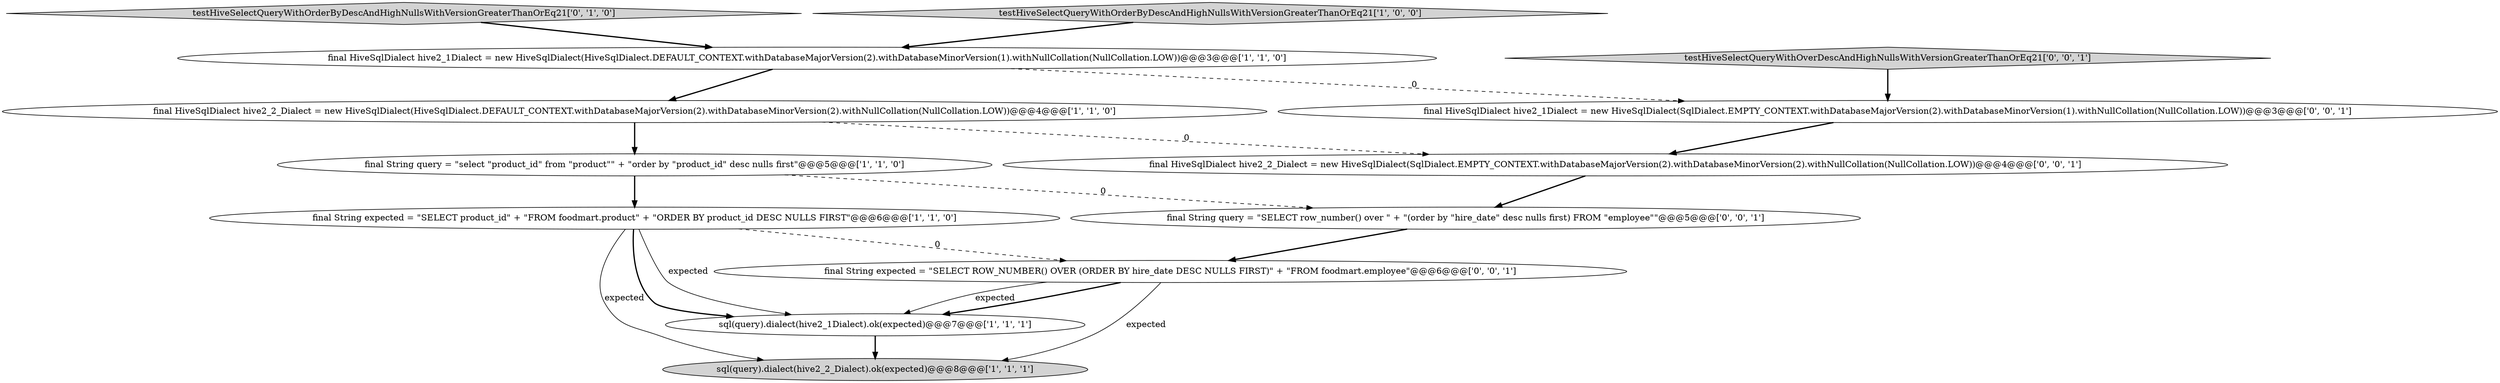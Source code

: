 digraph {
8 [style = filled, label = "testHiveSelectQueryWithOverDescAndHighNullsWithVersionGreaterThanOrEq21['0', '0', '1']", fillcolor = lightgray, shape = diamond image = "AAA0AAABBB3BBB"];
2 [style = filled, label = "final HiveSqlDialect hive2_1Dialect = new HiveSqlDialect(HiveSqlDialect.DEFAULT_CONTEXT.withDatabaseMajorVersion(2).withDatabaseMinorVersion(1).withNullCollation(NullCollation.LOW))@@@3@@@['1', '1', '0']", fillcolor = white, shape = ellipse image = "AAA0AAABBB1BBB"];
3 [style = filled, label = "final String query = \"select \"product_id\" from \"product\"\" + \"order by \"product_id\" desc nulls first\"@@@5@@@['1', '1', '0']", fillcolor = white, shape = ellipse image = "AAA0AAABBB1BBB"];
11 [style = filled, label = "final String query = \"SELECT row_number() over \" + \"(order by \"hire_date\" desc nulls first) FROM \"employee\"\"@@@5@@@['0', '0', '1']", fillcolor = white, shape = ellipse image = "AAA0AAABBB3BBB"];
9 [style = filled, label = "final HiveSqlDialect hive2_2_Dialect = new HiveSqlDialect(SqlDialect.EMPTY_CONTEXT.withDatabaseMajorVersion(2).withDatabaseMinorVersion(2).withNullCollation(NullCollation.LOW))@@@4@@@['0', '0', '1']", fillcolor = white, shape = ellipse image = "AAA0AAABBB3BBB"];
4 [style = filled, label = "final HiveSqlDialect hive2_2_Dialect = new HiveSqlDialect(HiveSqlDialect.DEFAULT_CONTEXT.withDatabaseMajorVersion(2).withDatabaseMinorVersion(2).withNullCollation(NullCollation.LOW))@@@4@@@['1', '1', '0']", fillcolor = white, shape = ellipse image = "AAA0AAABBB1BBB"];
12 [style = filled, label = "final HiveSqlDialect hive2_1Dialect = new HiveSqlDialect(SqlDialect.EMPTY_CONTEXT.withDatabaseMajorVersion(2).withDatabaseMinorVersion(1).withNullCollation(NullCollation.LOW))@@@3@@@['0', '0', '1']", fillcolor = white, shape = ellipse image = "AAA0AAABBB3BBB"];
6 [style = filled, label = "final String expected = \"SELECT product_id\" + \"FROM foodmart.product\" + \"ORDER BY product_id DESC NULLS FIRST\"@@@6@@@['1', '1', '0']", fillcolor = white, shape = ellipse image = "AAA0AAABBB1BBB"];
1 [style = filled, label = "sql(query).dialect(hive2_2_Dialect).ok(expected)@@@8@@@['1', '1', '1']", fillcolor = lightgray, shape = ellipse image = "AAA0AAABBB1BBB"];
7 [style = filled, label = "testHiveSelectQueryWithOrderByDescAndHighNullsWithVersionGreaterThanOrEq21['0', '1', '0']", fillcolor = lightgray, shape = diamond image = "AAA0AAABBB2BBB"];
5 [style = filled, label = "testHiveSelectQueryWithOrderByDescAndHighNullsWithVersionGreaterThanOrEq21['1', '0', '0']", fillcolor = lightgray, shape = diamond image = "AAA0AAABBB1BBB"];
0 [style = filled, label = "sql(query).dialect(hive2_1Dialect).ok(expected)@@@7@@@['1', '1', '1']", fillcolor = white, shape = ellipse image = "AAA0AAABBB1BBB"];
10 [style = filled, label = "final String expected = \"SELECT ROW_NUMBER() OVER (ORDER BY hire_date DESC NULLS FIRST)\" + \"FROM foodmart.employee\"@@@6@@@['0', '0', '1']", fillcolor = white, shape = ellipse image = "AAA0AAABBB3BBB"];
4->3 [style = bold, label=""];
3->6 [style = bold, label=""];
5->2 [style = bold, label=""];
6->1 [style = solid, label="expected"];
10->0 [style = solid, label="expected"];
6->0 [style = bold, label=""];
6->0 [style = solid, label="expected"];
2->12 [style = dashed, label="0"];
4->9 [style = dashed, label="0"];
9->11 [style = bold, label=""];
3->11 [style = dashed, label="0"];
12->9 [style = bold, label=""];
10->1 [style = solid, label="expected"];
2->4 [style = bold, label=""];
7->2 [style = bold, label=""];
0->1 [style = bold, label=""];
11->10 [style = bold, label=""];
8->12 [style = bold, label=""];
10->0 [style = bold, label=""];
6->10 [style = dashed, label="0"];
}
